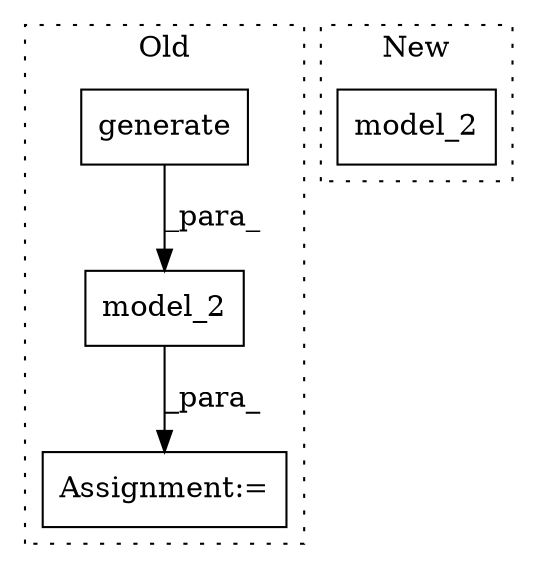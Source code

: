 digraph G {
subgraph cluster0 {
1 [label="model_2" a="32" s="3505,3530" l="8,1" shape="box"];
3 [label="Assignment:=" a="7" s="3504" l="1" shape="box"];
4 [label="generate" a="32" s="3519,3529" l="9,1" shape="box"];
label = "Old";
style="dotted";
}
subgraph cluster1 {
2 [label="model_2" a="32" s="3487,3530" l="8,1" shape="box"];
label = "New";
style="dotted";
}
1 -> 3 [label="_para_"];
4 -> 1 [label="_para_"];
}